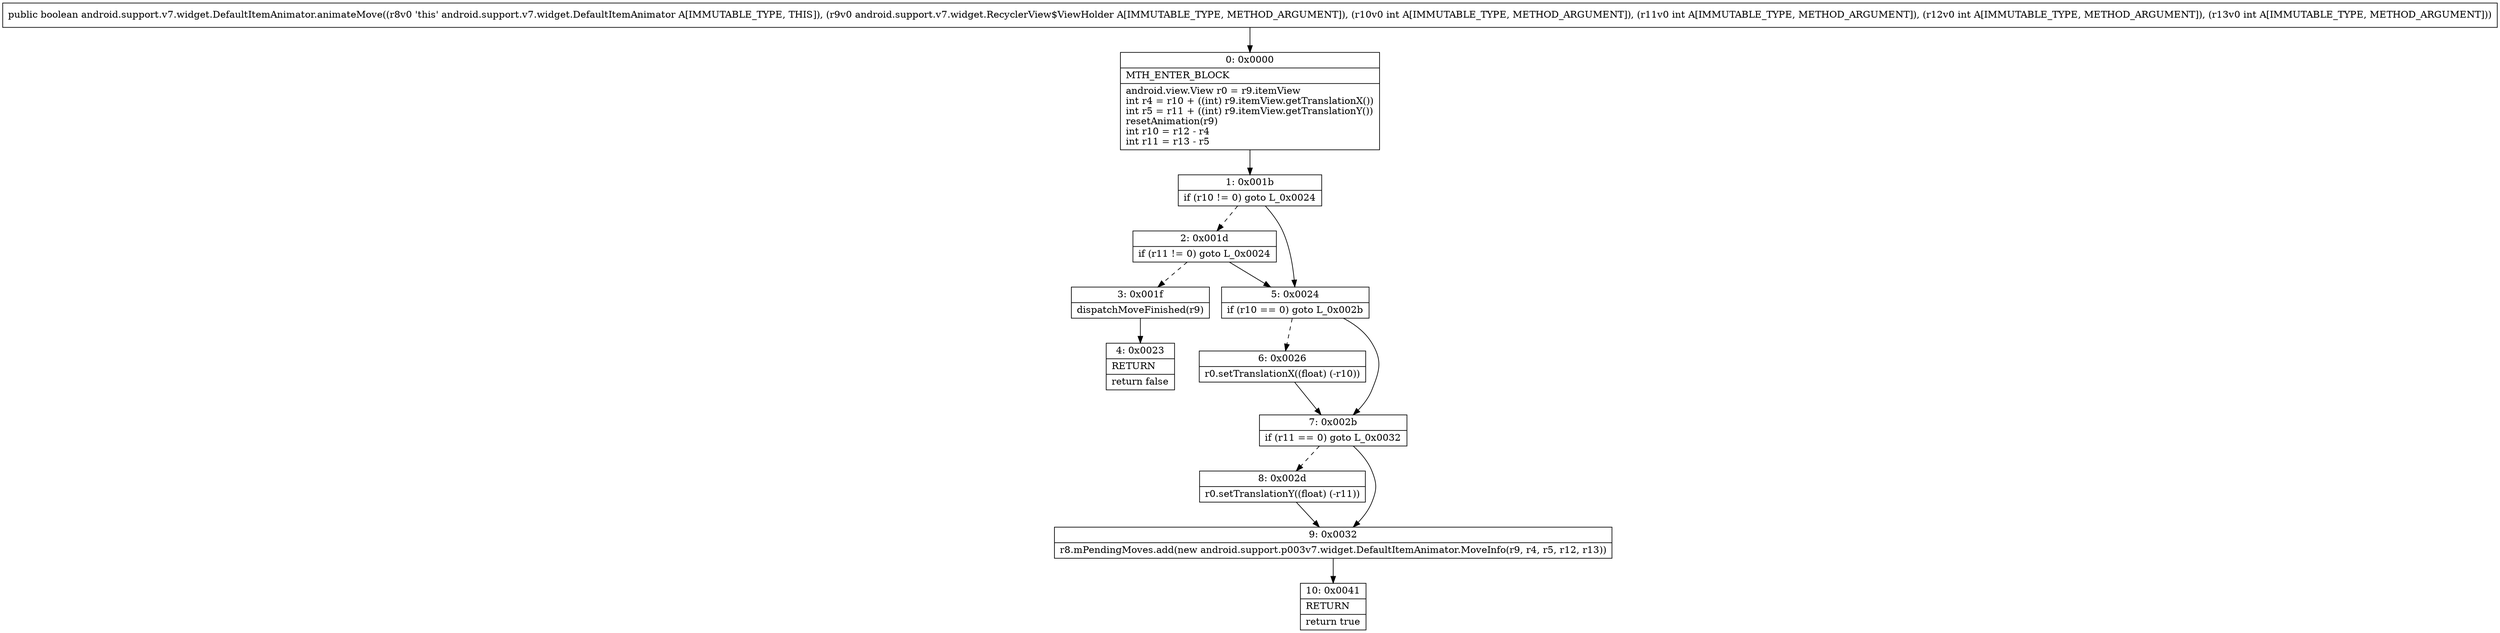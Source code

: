 digraph "CFG forandroid.support.v7.widget.DefaultItemAnimator.animateMove(Landroid\/support\/v7\/widget\/RecyclerView$ViewHolder;IIII)Z" {
Node_0 [shape=record,label="{0\:\ 0x0000|MTH_ENTER_BLOCK\l|android.view.View r0 = r9.itemView\lint r4 = r10 + ((int) r9.itemView.getTranslationX())\lint r5 = r11 + ((int) r9.itemView.getTranslationY())\lresetAnimation(r9)\lint r10 = r12 \- r4\lint r11 = r13 \- r5\l}"];
Node_1 [shape=record,label="{1\:\ 0x001b|if (r10 != 0) goto L_0x0024\l}"];
Node_2 [shape=record,label="{2\:\ 0x001d|if (r11 != 0) goto L_0x0024\l}"];
Node_3 [shape=record,label="{3\:\ 0x001f|dispatchMoveFinished(r9)\l}"];
Node_4 [shape=record,label="{4\:\ 0x0023|RETURN\l|return false\l}"];
Node_5 [shape=record,label="{5\:\ 0x0024|if (r10 == 0) goto L_0x002b\l}"];
Node_6 [shape=record,label="{6\:\ 0x0026|r0.setTranslationX((float) (\-r10))\l}"];
Node_7 [shape=record,label="{7\:\ 0x002b|if (r11 == 0) goto L_0x0032\l}"];
Node_8 [shape=record,label="{8\:\ 0x002d|r0.setTranslationY((float) (\-r11))\l}"];
Node_9 [shape=record,label="{9\:\ 0x0032|r8.mPendingMoves.add(new android.support.p003v7.widget.DefaultItemAnimator.MoveInfo(r9, r4, r5, r12, r13))\l}"];
Node_10 [shape=record,label="{10\:\ 0x0041|RETURN\l|return true\l}"];
MethodNode[shape=record,label="{public boolean android.support.v7.widget.DefaultItemAnimator.animateMove((r8v0 'this' android.support.v7.widget.DefaultItemAnimator A[IMMUTABLE_TYPE, THIS]), (r9v0 android.support.v7.widget.RecyclerView$ViewHolder A[IMMUTABLE_TYPE, METHOD_ARGUMENT]), (r10v0 int A[IMMUTABLE_TYPE, METHOD_ARGUMENT]), (r11v0 int A[IMMUTABLE_TYPE, METHOD_ARGUMENT]), (r12v0 int A[IMMUTABLE_TYPE, METHOD_ARGUMENT]), (r13v0 int A[IMMUTABLE_TYPE, METHOD_ARGUMENT])) }"];
MethodNode -> Node_0;
Node_0 -> Node_1;
Node_1 -> Node_2[style=dashed];
Node_1 -> Node_5;
Node_2 -> Node_3[style=dashed];
Node_2 -> Node_5;
Node_3 -> Node_4;
Node_5 -> Node_6[style=dashed];
Node_5 -> Node_7;
Node_6 -> Node_7;
Node_7 -> Node_8[style=dashed];
Node_7 -> Node_9;
Node_8 -> Node_9;
Node_9 -> Node_10;
}

